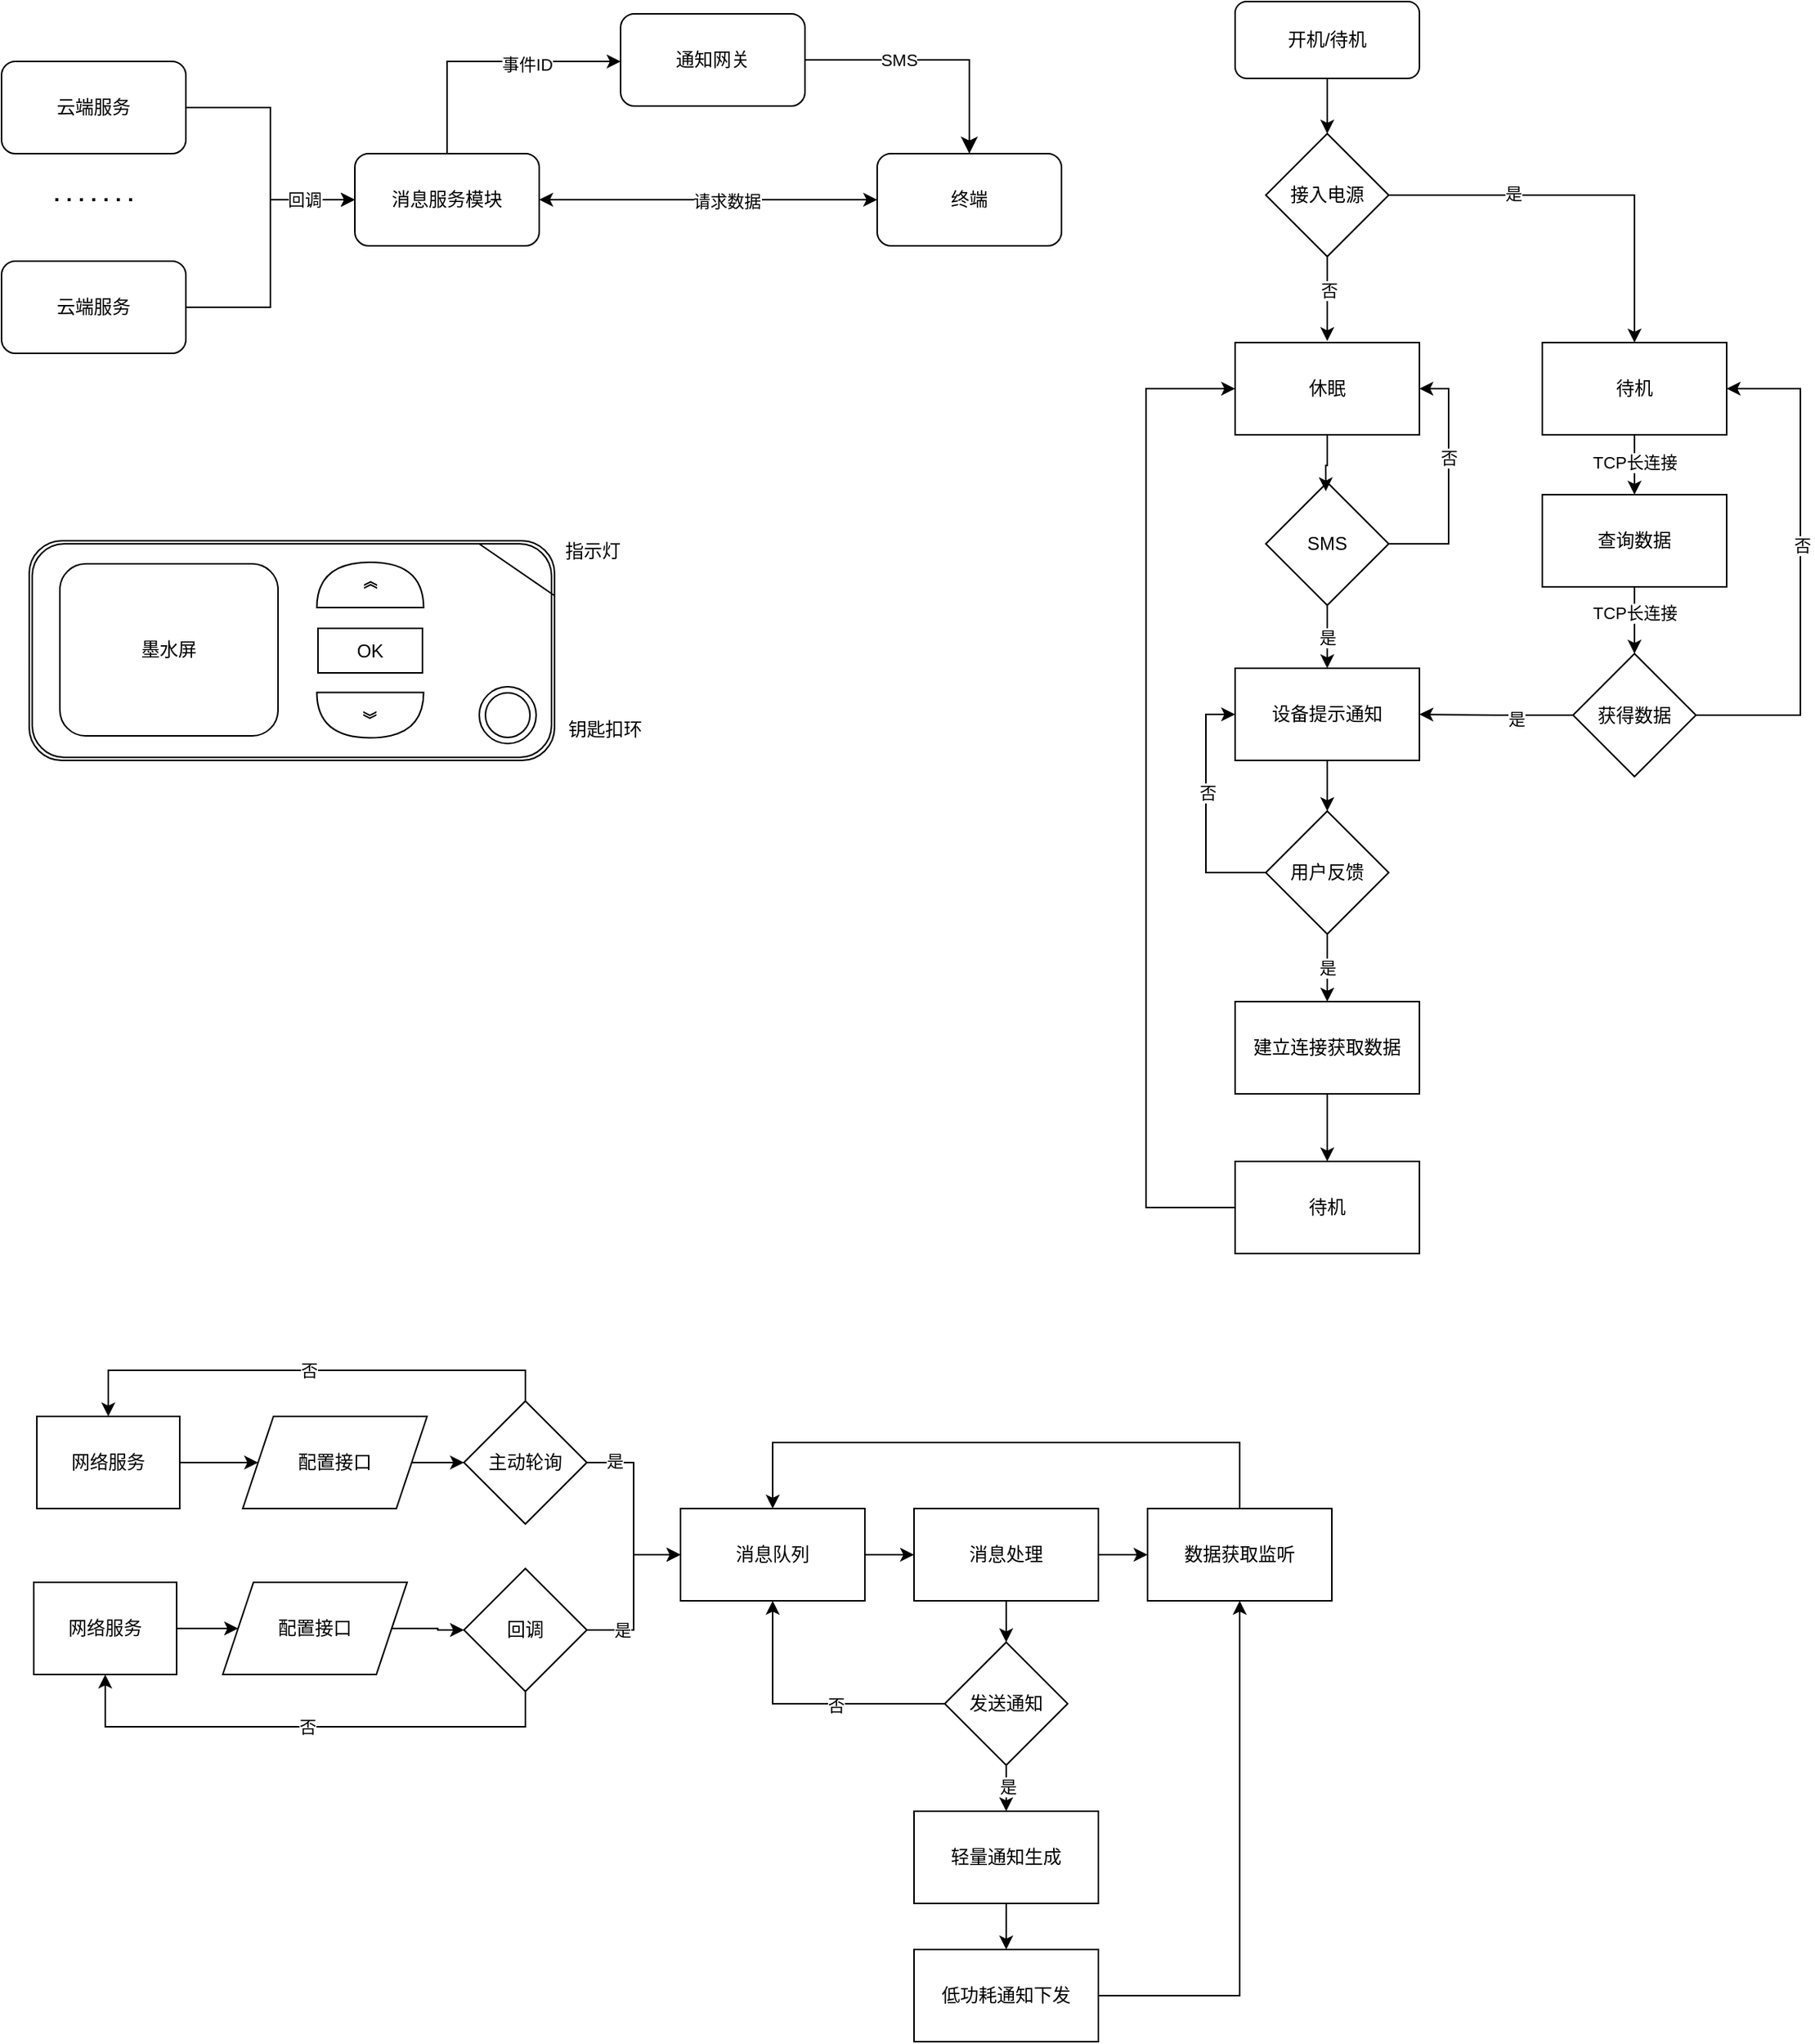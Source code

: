 <mxfile version="28.2.7">
  <diagram name="第 1 页" id="BLHxczqFNCOvNaySz2la">
    <mxGraphModel dx="1002" dy="643" grid="0" gridSize="10" guides="1" tooltips="1" connect="1" arrows="1" fold="1" page="1" pageScale="1" pageWidth="1654" pageHeight="2336" background="none" math="0" shadow="0">
      <root>
        <mxCell id="0" />
        <mxCell id="1" parent="0" />
        <mxCell id="okQbmOmDX8jIjDTs0QQm-19" style="edgeStyle=orthogonalEdgeStyle;rounded=0;orthogonalLoop=1;jettySize=auto;html=1;entryX=0;entryY=0.5;entryDx=0;entryDy=0;" parent="1" source="_JTGUozkz9GowJEmprTf-1" target="okQbmOmDX8jIjDTs0QQm-2" edge="1">
          <mxGeometry relative="1" as="geometry" />
        </mxCell>
        <mxCell id="_JTGUozkz9GowJEmprTf-1" value="云端服务" style="rounded=1;whiteSpace=wrap;html=1;" parent="1" vertex="1">
          <mxGeometry x="63" y="317" width="120" height="60" as="geometry" />
        </mxCell>
        <mxCell id="okQbmOmDX8jIjDTs0QQm-18" style="edgeStyle=orthogonalEdgeStyle;rounded=0;orthogonalLoop=1;jettySize=auto;html=1;entryX=0;entryY=0.5;entryDx=0;entryDy=0;" parent="1" source="okQbmOmDX8jIjDTs0QQm-1" target="okQbmOmDX8jIjDTs0QQm-2" edge="1">
          <mxGeometry relative="1" as="geometry" />
        </mxCell>
        <mxCell id="okQbmOmDX8jIjDTs0QQm-20" value="回调" style="edgeLabel;html=1;align=center;verticalAlign=middle;resizable=0;points=[];" parent="okQbmOmDX8jIjDTs0QQm-18" vertex="1" connectable="0">
          <mxGeometry x="0.612" relative="1" as="geometry">
            <mxPoint as="offset" />
          </mxGeometry>
        </mxCell>
        <mxCell id="okQbmOmDX8jIjDTs0QQm-1" value="云端服务" style="rounded=1;whiteSpace=wrap;html=1;" parent="1" vertex="1">
          <mxGeometry x="63" y="187" width="120" height="60" as="geometry" />
        </mxCell>
        <mxCell id="okQbmOmDX8jIjDTs0QQm-13" style="edgeStyle=orthogonalEdgeStyle;rounded=0;orthogonalLoop=1;jettySize=auto;html=1;entryX=0;entryY=0.5;entryDx=0;entryDy=0;" parent="1" source="okQbmOmDX8jIjDTs0QQm-2" target="okQbmOmDX8jIjDTs0QQm-3" edge="1">
          <mxGeometry relative="1" as="geometry">
            <Array as="points">
              <mxPoint x="353" y="187" />
            </Array>
          </mxGeometry>
        </mxCell>
        <mxCell id="okQbmOmDX8jIjDTs0QQm-21" value="事件ID" style="edgeLabel;html=1;align=center;verticalAlign=middle;resizable=0;points=[];" parent="okQbmOmDX8jIjDTs0QQm-13" vertex="1" connectable="0">
          <mxGeometry x="0.282" y="-2" relative="1" as="geometry">
            <mxPoint as="offset" />
          </mxGeometry>
        </mxCell>
        <mxCell id="okQbmOmDX8jIjDTs0QQm-2" value="消息服务模块" style="rounded=1;whiteSpace=wrap;html=1;" parent="1" vertex="1">
          <mxGeometry x="293" y="247" width="120" height="60" as="geometry" />
        </mxCell>
        <mxCell id="okQbmOmDX8jIjDTs0QQm-3" value="通知网关" style="rounded=1;whiteSpace=wrap;html=1;" parent="1" vertex="1">
          <mxGeometry x="466" y="156" width="120" height="60" as="geometry" />
        </mxCell>
        <mxCell id="okQbmOmDX8jIjDTs0QQm-15" style="edgeStyle=orthogonalEdgeStyle;rounded=0;orthogonalLoop=1;jettySize=auto;html=1;entryX=1;entryY=0.5;entryDx=0;entryDy=0;startArrow=classic;startFill=1;" parent="1" source="okQbmOmDX8jIjDTs0QQm-4" target="okQbmOmDX8jIjDTs0QQm-2" edge="1">
          <mxGeometry relative="1" as="geometry" />
        </mxCell>
        <mxCell id="okQbmOmDX8jIjDTs0QQm-16" value="请求数据" style="edgeLabel;html=1;align=center;verticalAlign=middle;resizable=0;points=[];" parent="okQbmOmDX8jIjDTs0QQm-15" vertex="1" connectable="0">
          <mxGeometry x="-0.109" y="1" relative="1" as="geometry">
            <mxPoint as="offset" />
          </mxGeometry>
        </mxCell>
        <mxCell id="okQbmOmDX8jIjDTs0QQm-4" value="终端" style="rounded=1;whiteSpace=wrap;html=1;" parent="1" vertex="1">
          <mxGeometry x="633" y="247" width="120" height="60" as="geometry" />
        </mxCell>
        <mxCell id="okQbmOmDX8jIjDTs0QQm-8" value="" style="endArrow=none;dashed=1;html=1;dashPattern=1 3;strokeWidth=2;rounded=0;" parent="1" edge="1">
          <mxGeometry width="50" height="50" relative="1" as="geometry">
            <mxPoint x="98" y="277" as="sourcePoint" />
            <mxPoint x="153" y="277" as="targetPoint" />
          </mxGeometry>
        </mxCell>
        <mxCell id="okQbmOmDX8jIjDTs0QQm-10" value="" style="edgeStyle=segmentEdgeStyle;endArrow=classic;html=1;curved=0;rounded=0;endSize=8;startSize=8;exitX=1;exitY=0.5;exitDx=0;exitDy=0;entryX=0.5;entryY=0;entryDx=0;entryDy=0;" parent="1" source="okQbmOmDX8jIjDTs0QQm-3" target="okQbmOmDX8jIjDTs0QQm-4" edge="1">
          <mxGeometry width="50" height="50" relative="1" as="geometry">
            <mxPoint x="423" y="327" as="sourcePoint" />
            <mxPoint x="473" y="277" as="targetPoint" />
          </mxGeometry>
        </mxCell>
        <mxCell id="okQbmOmDX8jIjDTs0QQm-17" value="SMS" style="edgeLabel;html=1;align=center;verticalAlign=middle;resizable=0;points=[];" parent="okQbmOmDX8jIjDTs0QQm-10" vertex="1" connectable="0">
          <mxGeometry x="-0.271" relative="1" as="geometry">
            <mxPoint as="offset" />
          </mxGeometry>
        </mxCell>
        <mxCell id="okQbmOmDX8jIjDTs0QQm-22" value="" style="shape=ext;double=1;rounded=1;whiteSpace=wrap;html=1;" parent="1" vertex="1">
          <mxGeometry x="81" y="499" width="342" height="143" as="geometry" />
        </mxCell>
        <mxCell id="okQbmOmDX8jIjDTs0QQm-23" value="" style="ellipse;shape=doubleEllipse;whiteSpace=wrap;html=1;aspect=fixed;" parent="1" vertex="1">
          <mxGeometry x="374" y="594" width="37" height="37" as="geometry" />
        </mxCell>
        <mxCell id="okQbmOmDX8jIjDTs0QQm-25" value="墨水屏" style="rounded=1;whiteSpace=wrap;html=1;" parent="1" vertex="1">
          <mxGeometry x="101" y="514" width="142" height="112" as="geometry" />
        </mxCell>
        <mxCell id="okQbmOmDX8jIjDTs0QQm-28" value="" style="endArrow=none;html=1;rounded=0;entryX=1;entryY=0.25;entryDx=0;entryDy=0;exitX=0.856;exitY=0.013;exitDx=0;exitDy=0;exitPerimeter=0;" parent="1" source="okQbmOmDX8jIjDTs0QQm-22" target="okQbmOmDX8jIjDTs0QQm-22" edge="1">
          <mxGeometry width="50" height="50" relative="1" as="geometry">
            <mxPoint x="503" y="570" as="sourcePoint" />
            <mxPoint x="332" y="533" as="targetPoint" />
          </mxGeometry>
        </mxCell>
        <mxCell id="okQbmOmDX8jIjDTs0QQm-29" value="指示灯" style="text;html=1;whiteSpace=wrap;strokeColor=none;fillColor=none;align=center;verticalAlign=middle;rounded=0;" parent="1" vertex="1">
          <mxGeometry x="418" y="491" width="60" height="30" as="geometry" />
        </mxCell>
        <mxCell id="okQbmOmDX8jIjDTs0QQm-30" value="OK" style="rounded=0;whiteSpace=wrap;html=1;" parent="1" vertex="1">
          <mxGeometry x="269" y="556" width="68" height="29" as="geometry" />
        </mxCell>
        <mxCell id="okQbmOmDX8jIjDTs0QQm-31" value="》" style="shape=or;whiteSpace=wrap;html=1;rotation=-90;" parent="1" vertex="1">
          <mxGeometry x="288.25" y="493" width="29.5" height="69.5" as="geometry" />
        </mxCell>
        <mxCell id="okQbmOmDX8jIjDTs0QQm-32" value="》" style="shape=or;whiteSpace=wrap;html=1;rotation=90;" parent="1" vertex="1">
          <mxGeometry x="288.25" y="577.75" width="29.5" height="69.5" as="geometry" />
        </mxCell>
        <mxCell id="okQbmOmDX8jIjDTs0QQm-33" value="钥匙扣环" style="text;html=1;whiteSpace=wrap;strokeColor=none;fillColor=none;align=center;verticalAlign=middle;rounded=0;" parent="1" vertex="1">
          <mxGeometry x="426" y="607" width="60" height="30" as="geometry" />
        </mxCell>
        <mxCell id="hNukMbF0xViGN7CD2gVr-18" style="edgeStyle=orthogonalEdgeStyle;rounded=0;orthogonalLoop=1;jettySize=auto;html=1;" edge="1" parent="1" source="hNukMbF0xViGN7CD2gVr-1">
          <mxGeometry relative="1" as="geometry">
            <mxPoint x="926" y="369.037" as="targetPoint" />
          </mxGeometry>
        </mxCell>
        <mxCell id="hNukMbF0xViGN7CD2gVr-95" value="否" style="edgeLabel;html=1;align=center;verticalAlign=middle;resizable=0;points=[];" vertex="1" connectable="0" parent="hNukMbF0xViGN7CD2gVr-18">
          <mxGeometry x="-0.219" y="1" relative="1" as="geometry">
            <mxPoint as="offset" />
          </mxGeometry>
        </mxCell>
        <mxCell id="hNukMbF0xViGN7CD2gVr-19" style="edgeStyle=orthogonalEdgeStyle;rounded=0;orthogonalLoop=1;jettySize=auto;html=1;entryX=0.5;entryY=0;entryDx=0;entryDy=0;" edge="1" parent="1" source="hNukMbF0xViGN7CD2gVr-1" target="hNukMbF0xViGN7CD2gVr-7">
          <mxGeometry relative="1" as="geometry" />
        </mxCell>
        <mxCell id="hNukMbF0xViGN7CD2gVr-96" value="是" style="edgeLabel;html=1;align=center;verticalAlign=middle;resizable=0;points=[];" vertex="1" connectable="0" parent="hNukMbF0xViGN7CD2gVr-19">
          <mxGeometry x="-0.367" y="2" relative="1" as="geometry">
            <mxPoint y="1" as="offset" />
          </mxGeometry>
        </mxCell>
        <mxCell id="hNukMbF0xViGN7CD2gVr-1" value="接入电源" style="rhombus;whiteSpace=wrap;html=1;" vertex="1" parent="1">
          <mxGeometry x="886" y="234" width="80" height="80" as="geometry" />
        </mxCell>
        <mxCell id="hNukMbF0xViGN7CD2gVr-17" style="edgeStyle=orthogonalEdgeStyle;rounded=0;orthogonalLoop=1;jettySize=auto;html=1;entryX=0.5;entryY=0;entryDx=0;entryDy=0;" edge="1" parent="1" source="hNukMbF0xViGN7CD2gVr-6" target="hNukMbF0xViGN7CD2gVr-1">
          <mxGeometry relative="1" as="geometry" />
        </mxCell>
        <mxCell id="hNukMbF0xViGN7CD2gVr-6" value="开机/待机" style="rounded=1;whiteSpace=wrap;html=1;" vertex="1" parent="1">
          <mxGeometry x="866" y="148" width="120" height="50" as="geometry" />
        </mxCell>
        <mxCell id="hNukMbF0xViGN7CD2gVr-39" style="edgeStyle=orthogonalEdgeStyle;rounded=0;orthogonalLoop=1;jettySize=auto;html=1;" edge="1" parent="1" source="hNukMbF0xViGN7CD2gVr-7" target="hNukMbF0xViGN7CD2gVr-38">
          <mxGeometry relative="1" as="geometry" />
        </mxCell>
        <mxCell id="hNukMbF0xViGN7CD2gVr-40" value="TCP长连接" style="edgeLabel;html=1;align=center;verticalAlign=middle;resizable=0;points=[];" vertex="1" connectable="0" parent="hNukMbF0xViGN7CD2gVr-39">
          <mxGeometry x="-0.153" relative="1" as="geometry">
            <mxPoint as="offset" />
          </mxGeometry>
        </mxCell>
        <mxCell id="hNukMbF0xViGN7CD2gVr-7" value="待机" style="rounded=0;whiteSpace=wrap;html=1;" vertex="1" parent="1">
          <mxGeometry x="1066" y="370" width="120" height="60" as="geometry" />
        </mxCell>
        <mxCell id="hNukMbF0xViGN7CD2gVr-8" value="休眠" style="rounded=0;whiteSpace=wrap;html=1;" vertex="1" parent="1">
          <mxGeometry x="866" y="370" width="120" height="60" as="geometry" />
        </mxCell>
        <mxCell id="hNukMbF0xViGN7CD2gVr-10" style="edgeStyle=orthogonalEdgeStyle;rounded=0;orthogonalLoop=1;jettySize=auto;html=1;entryX=1;entryY=0.5;entryDx=0;entryDy=0;exitX=1;exitY=0.5;exitDx=0;exitDy=0;" edge="1" parent="1" source="hNukMbF0xViGN7CD2gVr-9" target="hNukMbF0xViGN7CD2gVr-8">
          <mxGeometry relative="1" as="geometry">
            <Array as="points">
              <mxPoint x="1005" y="501" />
              <mxPoint x="1005" y="400" />
            </Array>
          </mxGeometry>
        </mxCell>
        <mxCell id="hNukMbF0xViGN7CD2gVr-11" value="否" style="edgeLabel;html=1;align=center;verticalAlign=middle;resizable=0;points=[];" vertex="1" connectable="0" parent="hNukMbF0xViGN7CD2gVr-10">
          <mxGeometry x="-0.078" relative="1" as="geometry">
            <mxPoint y="-22" as="offset" />
          </mxGeometry>
        </mxCell>
        <mxCell id="hNukMbF0xViGN7CD2gVr-15" value="是" style="edgeStyle=orthogonalEdgeStyle;rounded=0;orthogonalLoop=1;jettySize=auto;html=1;exitX=0.5;exitY=1;exitDx=0;exitDy=0;entryX=0.5;entryY=0;entryDx=0;entryDy=0;" edge="1" parent="1" source="hNukMbF0xViGN7CD2gVr-9" target="hNukMbF0xViGN7CD2gVr-23">
          <mxGeometry relative="1" as="geometry">
            <mxPoint x="926" y="607" as="targetPoint" />
          </mxGeometry>
        </mxCell>
        <mxCell id="hNukMbF0xViGN7CD2gVr-9" value="SMS" style="rhombus;whiteSpace=wrap;html=1;" vertex="1" parent="1">
          <mxGeometry x="886" y="461" width="80" height="80" as="geometry" />
        </mxCell>
        <mxCell id="hNukMbF0xViGN7CD2gVr-12" style="edgeStyle=orthogonalEdgeStyle;rounded=0;orthogonalLoop=1;jettySize=auto;html=1;entryX=0.488;entryY=0.072;entryDx=0;entryDy=0;entryPerimeter=0;" edge="1" parent="1" source="hNukMbF0xViGN7CD2gVr-8" target="hNukMbF0xViGN7CD2gVr-9">
          <mxGeometry relative="1" as="geometry" />
        </mxCell>
        <mxCell id="hNukMbF0xViGN7CD2gVr-25" style="edgeStyle=orthogonalEdgeStyle;rounded=0;orthogonalLoop=1;jettySize=auto;html=1;entryX=0.5;entryY=0;entryDx=0;entryDy=0;" edge="1" parent="1" source="hNukMbF0xViGN7CD2gVr-23" target="hNukMbF0xViGN7CD2gVr-24">
          <mxGeometry relative="1" as="geometry" />
        </mxCell>
        <mxCell id="hNukMbF0xViGN7CD2gVr-23" value="设备提示通知" style="rounded=0;whiteSpace=wrap;html=1;" vertex="1" parent="1">
          <mxGeometry x="866" y="582" width="120" height="60" as="geometry" />
        </mxCell>
        <mxCell id="hNukMbF0xViGN7CD2gVr-30" value="是" style="edgeStyle=orthogonalEdgeStyle;rounded=0;orthogonalLoop=1;jettySize=auto;html=1;entryX=0.5;entryY=0;entryDx=0;entryDy=0;" edge="1" parent="1" source="hNukMbF0xViGN7CD2gVr-24" target="hNukMbF0xViGN7CD2gVr-29">
          <mxGeometry relative="1" as="geometry" />
        </mxCell>
        <mxCell id="hNukMbF0xViGN7CD2gVr-32" style="edgeStyle=orthogonalEdgeStyle;rounded=0;orthogonalLoop=1;jettySize=auto;html=1;entryX=0;entryY=0.5;entryDx=0;entryDy=0;exitX=0;exitY=0.5;exitDx=0;exitDy=0;" edge="1" parent="1" source="hNukMbF0xViGN7CD2gVr-24" target="hNukMbF0xViGN7CD2gVr-23">
          <mxGeometry relative="1" as="geometry">
            <Array as="points">
              <mxPoint x="847" y="715" />
              <mxPoint x="847" y="612" />
            </Array>
          </mxGeometry>
        </mxCell>
        <mxCell id="hNukMbF0xViGN7CD2gVr-33" value="否" style="edgeLabel;html=1;align=center;verticalAlign=middle;resizable=0;points=[];" vertex="1" connectable="0" parent="hNukMbF0xViGN7CD2gVr-32">
          <mxGeometry x="0.134" y="-1" relative="1" as="geometry">
            <mxPoint as="offset" />
          </mxGeometry>
        </mxCell>
        <mxCell id="hNukMbF0xViGN7CD2gVr-24" value="用户反馈" style="rhombus;whiteSpace=wrap;html=1;" vertex="1" parent="1">
          <mxGeometry x="886" y="675" width="80" height="80" as="geometry" />
        </mxCell>
        <mxCell id="hNukMbF0xViGN7CD2gVr-34" style="edgeStyle=orthogonalEdgeStyle;rounded=0;orthogonalLoop=1;jettySize=auto;html=1;entryX=0;entryY=0.5;entryDx=0;entryDy=0;exitX=1;exitY=0.5;exitDx=0;exitDy=0;" edge="1" parent="1" source="hNukMbF0xViGN7CD2gVr-35" target="hNukMbF0xViGN7CD2gVr-8">
          <mxGeometry relative="1" as="geometry">
            <Array as="points">
              <mxPoint x="808" y="933" />
              <mxPoint x="808" y="400" />
            </Array>
          </mxGeometry>
        </mxCell>
        <mxCell id="hNukMbF0xViGN7CD2gVr-36" style="edgeStyle=orthogonalEdgeStyle;rounded=0;orthogonalLoop=1;jettySize=auto;html=1;entryX=0.5;entryY=0;entryDx=0;entryDy=0;" edge="1" parent="1" source="hNukMbF0xViGN7CD2gVr-29" target="hNukMbF0xViGN7CD2gVr-35">
          <mxGeometry relative="1" as="geometry" />
        </mxCell>
        <mxCell id="hNukMbF0xViGN7CD2gVr-29" value="建立连接获取数据" style="rounded=0;whiteSpace=wrap;html=1;" vertex="1" parent="1">
          <mxGeometry x="866" y="799" width="120" height="60" as="geometry" />
        </mxCell>
        <mxCell id="hNukMbF0xViGN7CD2gVr-35" value="待机" style="rounded=0;whiteSpace=wrap;html=1;" vertex="1" parent="1">
          <mxGeometry x="866" y="903" width="120" height="60" as="geometry" />
        </mxCell>
        <mxCell id="hNukMbF0xViGN7CD2gVr-43" style="edgeStyle=orthogonalEdgeStyle;rounded=0;orthogonalLoop=1;jettySize=auto;html=1;entryX=0.5;entryY=0;entryDx=0;entryDy=0;" edge="1" parent="1" source="hNukMbF0xViGN7CD2gVr-38" target="hNukMbF0xViGN7CD2gVr-41">
          <mxGeometry relative="1" as="geometry" />
        </mxCell>
        <mxCell id="hNukMbF0xViGN7CD2gVr-48" value="TCP长连接" style="edgeLabel;html=1;align=center;verticalAlign=middle;resizable=0;points=[];" vertex="1" connectable="0" parent="hNukMbF0xViGN7CD2gVr-43">
          <mxGeometry x="-0.214" relative="1" as="geometry">
            <mxPoint as="offset" />
          </mxGeometry>
        </mxCell>
        <mxCell id="hNukMbF0xViGN7CD2gVr-38" value="查询数据" style="rounded=0;whiteSpace=wrap;html=1;" vertex="1" parent="1">
          <mxGeometry x="1066" y="469" width="120" height="60" as="geometry" />
        </mxCell>
        <mxCell id="hNukMbF0xViGN7CD2gVr-44" style="edgeStyle=orthogonalEdgeStyle;rounded=0;orthogonalLoop=1;jettySize=auto;html=1;entryX=1;entryY=0.5;entryDx=0;entryDy=0;" edge="1" parent="1" source="hNukMbF0xViGN7CD2gVr-41" target="hNukMbF0xViGN7CD2gVr-23">
          <mxGeometry relative="1" as="geometry" />
        </mxCell>
        <mxCell id="hNukMbF0xViGN7CD2gVr-46" value="是" style="edgeLabel;html=1;align=center;verticalAlign=middle;resizable=0;points=[];" vertex="1" connectable="0" parent="hNukMbF0xViGN7CD2gVr-44">
          <mxGeometry x="-0.263" y="2" relative="1" as="geometry">
            <mxPoint as="offset" />
          </mxGeometry>
        </mxCell>
        <mxCell id="hNukMbF0xViGN7CD2gVr-47" style="edgeStyle=orthogonalEdgeStyle;rounded=0;orthogonalLoop=1;jettySize=auto;html=1;entryX=1;entryY=0.5;entryDx=0;entryDy=0;" edge="1" parent="1" source="hNukMbF0xViGN7CD2gVr-41" target="hNukMbF0xViGN7CD2gVr-7">
          <mxGeometry relative="1" as="geometry">
            <Array as="points">
              <mxPoint x="1234" y="612" />
              <mxPoint x="1234" y="400" />
            </Array>
          </mxGeometry>
        </mxCell>
        <mxCell id="hNukMbF0xViGN7CD2gVr-49" value="否" style="edgeLabel;html=1;align=center;verticalAlign=middle;resizable=0;points=[];" vertex="1" connectable="0" parent="hNukMbF0xViGN7CD2gVr-47">
          <mxGeometry x="0.089" y="-1" relative="1" as="geometry">
            <mxPoint as="offset" />
          </mxGeometry>
        </mxCell>
        <mxCell id="hNukMbF0xViGN7CD2gVr-41" value="获得数据" style="rhombus;whiteSpace=wrap;html=1;" vertex="1" parent="1">
          <mxGeometry x="1086" y="572.5" width="80" height="80" as="geometry" />
        </mxCell>
        <mxCell id="hNukMbF0xViGN7CD2gVr-82" style="edgeStyle=orthogonalEdgeStyle;rounded=0;orthogonalLoop=1;jettySize=auto;html=1;entryX=0.5;entryY=0;entryDx=0;entryDy=0;exitX=0.5;exitY=0;exitDx=0;exitDy=0;" edge="1" parent="1" source="hNukMbF0xViGN7CD2gVr-50" target="hNukMbF0xViGN7CD2gVr-59">
          <mxGeometry relative="1" as="geometry">
            <Array as="points">
              <mxPoint x="869" y="1086" />
              <mxPoint x="565" y="1086" />
            </Array>
          </mxGeometry>
        </mxCell>
        <mxCell id="hNukMbF0xViGN7CD2gVr-50" value="数据获取监听" style="rounded=0;whiteSpace=wrap;html=1;" vertex="1" parent="1">
          <mxGeometry x="809" y="1129" width="120" height="60" as="geometry" />
        </mxCell>
        <mxCell id="hNukMbF0xViGN7CD2gVr-60" style="edgeStyle=orthogonalEdgeStyle;rounded=0;orthogonalLoop=1;jettySize=auto;html=1;exitX=1;exitY=0.5;exitDx=0;exitDy=0;entryX=0;entryY=0.5;entryDx=0;entryDy=0;" edge="1" parent="1" source="hNukMbF0xViGN7CD2gVr-64" target="hNukMbF0xViGN7CD2gVr-59">
          <mxGeometry relative="1" as="geometry" />
        </mxCell>
        <mxCell id="hNukMbF0xViGN7CD2gVr-71" value="是" style="edgeLabel;html=1;align=center;verticalAlign=middle;resizable=0;points=[];" vertex="1" connectable="0" parent="hNukMbF0xViGN7CD2gVr-60">
          <mxGeometry x="-0.595" relative="1" as="geometry">
            <mxPoint as="offset" />
          </mxGeometry>
        </mxCell>
        <mxCell id="hNukMbF0xViGN7CD2gVr-52" value="配置接口" style="shape=parallelogram;perimeter=parallelogramPerimeter;whiteSpace=wrap;html=1;fixedSize=1;" vertex="1" parent="1">
          <mxGeometry x="207" y="1177" width="120" height="60" as="geometry" />
        </mxCell>
        <mxCell id="hNukMbF0xViGN7CD2gVr-58" style="edgeStyle=orthogonalEdgeStyle;rounded=0;orthogonalLoop=1;jettySize=auto;html=1;entryX=0;entryY=0.5;entryDx=0;entryDy=0;" edge="1" parent="1" source="hNukMbF0xViGN7CD2gVr-55" target="hNukMbF0xViGN7CD2gVr-52">
          <mxGeometry relative="1" as="geometry" />
        </mxCell>
        <mxCell id="hNukMbF0xViGN7CD2gVr-55" value="网络服务" style="rounded=0;whiteSpace=wrap;html=1;" vertex="1" parent="1">
          <mxGeometry x="84" y="1177" width="93" height="60" as="geometry" />
        </mxCell>
        <mxCell id="hNukMbF0xViGN7CD2gVr-76" style="edgeStyle=orthogonalEdgeStyle;rounded=0;orthogonalLoop=1;jettySize=auto;html=1;exitX=1;exitY=0.5;exitDx=0;exitDy=0;entryX=0;entryY=0.5;entryDx=0;entryDy=0;" edge="1" parent="1" source="hNukMbF0xViGN7CD2gVr-59" target="hNukMbF0xViGN7CD2gVr-75">
          <mxGeometry relative="1" as="geometry" />
        </mxCell>
        <mxCell id="hNukMbF0xViGN7CD2gVr-59" value="消息队列" style="rounded=0;whiteSpace=wrap;html=1;" vertex="1" parent="1">
          <mxGeometry x="505" y="1129" width="120" height="60" as="geometry" />
        </mxCell>
        <mxCell id="hNukMbF0xViGN7CD2gVr-67" style="edgeStyle=orthogonalEdgeStyle;rounded=0;orthogonalLoop=1;jettySize=auto;html=1;entryX=0;entryY=0.5;entryDx=0;entryDy=0;" edge="1" parent="1" source="hNukMbF0xViGN7CD2gVr-62" target="hNukMbF0xViGN7CD2gVr-63">
          <mxGeometry relative="1" as="geometry" />
        </mxCell>
        <mxCell id="hNukMbF0xViGN7CD2gVr-62" value="网络服务" style="rounded=0;whiteSpace=wrap;html=1;" vertex="1" parent="1">
          <mxGeometry x="86" y="1069" width="93" height="60" as="geometry" />
        </mxCell>
        <mxCell id="hNukMbF0xViGN7CD2gVr-68" style="edgeStyle=orthogonalEdgeStyle;rounded=0;orthogonalLoop=1;jettySize=auto;html=1;entryX=0;entryY=0.5;entryDx=0;entryDy=0;" edge="1" parent="1" source="hNukMbF0xViGN7CD2gVr-63" target="hNukMbF0xViGN7CD2gVr-66">
          <mxGeometry relative="1" as="geometry" />
        </mxCell>
        <mxCell id="hNukMbF0xViGN7CD2gVr-63" value="配置接口" style="shape=parallelogram;perimeter=parallelogramPerimeter;whiteSpace=wrap;html=1;fixedSize=1;" vertex="1" parent="1">
          <mxGeometry x="220" y="1069" width="120" height="60" as="geometry" />
        </mxCell>
        <mxCell id="hNukMbF0xViGN7CD2gVr-65" value="" style="edgeStyle=orthogonalEdgeStyle;rounded=0;orthogonalLoop=1;jettySize=auto;html=1;exitX=1;exitY=0.5;exitDx=0;exitDy=0;entryX=0;entryY=0.5;entryDx=0;entryDy=0;" edge="1" parent="1" source="hNukMbF0xViGN7CD2gVr-52" target="hNukMbF0xViGN7CD2gVr-64">
          <mxGeometry relative="1" as="geometry">
            <mxPoint x="363" y="1207" as="sourcePoint" />
            <mxPoint x="650" y="1207" as="targetPoint" />
          </mxGeometry>
        </mxCell>
        <mxCell id="hNukMbF0xViGN7CD2gVr-72" value="否" style="edgeStyle=orthogonalEdgeStyle;rounded=0;orthogonalLoop=1;jettySize=auto;html=1;entryX=0.5;entryY=1;entryDx=0;entryDy=0;" edge="1" parent="1" source="hNukMbF0xViGN7CD2gVr-64" target="hNukMbF0xViGN7CD2gVr-55">
          <mxGeometry relative="1" as="geometry">
            <Array as="points">
              <mxPoint x="404" y="1271" />
              <mxPoint x="131" y="1271" />
            </Array>
          </mxGeometry>
        </mxCell>
        <mxCell id="hNukMbF0xViGN7CD2gVr-64" value="回调" style="rhombus;whiteSpace=wrap;html=1;" vertex="1" parent="1">
          <mxGeometry x="364" y="1168" width="80" height="80" as="geometry" />
        </mxCell>
        <mxCell id="hNukMbF0xViGN7CD2gVr-69" style="edgeStyle=orthogonalEdgeStyle;rounded=0;orthogonalLoop=1;jettySize=auto;html=1;exitX=1;exitY=0.5;exitDx=0;exitDy=0;entryX=0;entryY=0.5;entryDx=0;entryDy=0;" edge="1" parent="1" source="hNukMbF0xViGN7CD2gVr-66" target="hNukMbF0xViGN7CD2gVr-59">
          <mxGeometry relative="1" as="geometry" />
        </mxCell>
        <mxCell id="hNukMbF0xViGN7CD2gVr-70" value="是" style="edgeLabel;html=1;align=center;verticalAlign=middle;resizable=0;points=[];" vertex="1" connectable="0" parent="hNukMbF0xViGN7CD2gVr-69">
          <mxGeometry x="-0.702" y="1" relative="1" as="geometry">
            <mxPoint as="offset" />
          </mxGeometry>
        </mxCell>
        <mxCell id="hNukMbF0xViGN7CD2gVr-73" value="否" style="edgeStyle=orthogonalEdgeStyle;rounded=0;orthogonalLoop=1;jettySize=auto;html=1;exitX=0.5;exitY=0;exitDx=0;exitDy=0;entryX=0.5;entryY=0;entryDx=0;entryDy=0;" edge="1" parent="1" source="hNukMbF0xViGN7CD2gVr-66" target="hNukMbF0xViGN7CD2gVr-62">
          <mxGeometry relative="1" as="geometry" />
        </mxCell>
        <mxCell id="hNukMbF0xViGN7CD2gVr-66" value="主动轮询" style="rhombus;whiteSpace=wrap;html=1;" vertex="1" parent="1">
          <mxGeometry x="364" y="1059" width="80" height="80" as="geometry" />
        </mxCell>
        <mxCell id="hNukMbF0xViGN7CD2gVr-80" style="edgeStyle=orthogonalEdgeStyle;rounded=0;orthogonalLoop=1;jettySize=auto;html=1;exitX=0.5;exitY=1;exitDx=0;exitDy=0;entryX=0.5;entryY=0;entryDx=0;entryDy=0;" edge="1" parent="1" source="hNukMbF0xViGN7CD2gVr-74" target="hNukMbF0xViGN7CD2gVr-84">
          <mxGeometry relative="1" as="geometry">
            <mxPoint x="875" y="1234" as="targetPoint" />
          </mxGeometry>
        </mxCell>
        <mxCell id="hNukMbF0xViGN7CD2gVr-87" value="是" style="edgeLabel;html=1;align=center;verticalAlign=middle;resizable=0;points=[];" vertex="1" connectable="0" parent="hNukMbF0xViGN7CD2gVr-80">
          <mxGeometry x="-0.09" y="1" relative="1" as="geometry">
            <mxPoint as="offset" />
          </mxGeometry>
        </mxCell>
        <mxCell id="hNukMbF0xViGN7CD2gVr-91" style="edgeStyle=orthogonalEdgeStyle;rounded=0;orthogonalLoop=1;jettySize=auto;html=1;entryX=0.5;entryY=1;entryDx=0;entryDy=0;" edge="1" parent="1" source="hNukMbF0xViGN7CD2gVr-74" target="hNukMbF0xViGN7CD2gVr-59">
          <mxGeometry relative="1" as="geometry" />
        </mxCell>
        <mxCell id="hNukMbF0xViGN7CD2gVr-92" value="否" style="edgeLabel;html=1;align=center;verticalAlign=middle;resizable=0;points=[];" vertex="1" connectable="0" parent="hNukMbF0xViGN7CD2gVr-91">
          <mxGeometry x="-0.206" y="1" relative="1" as="geometry">
            <mxPoint as="offset" />
          </mxGeometry>
        </mxCell>
        <mxCell id="hNukMbF0xViGN7CD2gVr-74" value="发送通知" style="rhombus;whiteSpace=wrap;html=1;" vertex="1" parent="1">
          <mxGeometry x="677" y="1216" width="80" height="80" as="geometry" />
        </mxCell>
        <mxCell id="hNukMbF0xViGN7CD2gVr-90" style="edgeStyle=orthogonalEdgeStyle;rounded=0;orthogonalLoop=1;jettySize=auto;html=1;entryX=0.5;entryY=0;entryDx=0;entryDy=0;" edge="1" parent="1" source="hNukMbF0xViGN7CD2gVr-75" target="hNukMbF0xViGN7CD2gVr-74">
          <mxGeometry relative="1" as="geometry" />
        </mxCell>
        <mxCell id="hNukMbF0xViGN7CD2gVr-93" style="edgeStyle=orthogonalEdgeStyle;rounded=0;orthogonalLoop=1;jettySize=auto;html=1;entryX=0;entryY=0.5;entryDx=0;entryDy=0;" edge="1" parent="1" source="hNukMbF0xViGN7CD2gVr-75" target="hNukMbF0xViGN7CD2gVr-50">
          <mxGeometry relative="1" as="geometry" />
        </mxCell>
        <mxCell id="hNukMbF0xViGN7CD2gVr-75" value="消息处理" style="rounded=0;whiteSpace=wrap;html=1;" vertex="1" parent="1">
          <mxGeometry x="657" y="1129" width="120" height="60" as="geometry" />
        </mxCell>
        <mxCell id="hNukMbF0xViGN7CD2gVr-89" style="edgeStyle=orthogonalEdgeStyle;rounded=0;orthogonalLoop=1;jettySize=auto;html=1;exitX=0.5;exitY=1;exitDx=0;exitDy=0;" edge="1" parent="1" source="hNukMbF0xViGN7CD2gVr-84" target="hNukMbF0xViGN7CD2gVr-88">
          <mxGeometry relative="1" as="geometry" />
        </mxCell>
        <mxCell id="hNukMbF0xViGN7CD2gVr-84" value="轻量通知生成" style="rounded=0;whiteSpace=wrap;html=1;" vertex="1" parent="1">
          <mxGeometry x="657" y="1326" width="120" height="60" as="geometry" />
        </mxCell>
        <mxCell id="hNukMbF0xViGN7CD2gVr-94" style="edgeStyle=orthogonalEdgeStyle;rounded=0;orthogonalLoop=1;jettySize=auto;html=1;" edge="1" parent="1" source="hNukMbF0xViGN7CD2gVr-88" target="hNukMbF0xViGN7CD2gVr-50">
          <mxGeometry relative="1" as="geometry" />
        </mxCell>
        <mxCell id="hNukMbF0xViGN7CD2gVr-88" value="低功耗通知下发" style="rounded=0;whiteSpace=wrap;html=1;" vertex="1" parent="1">
          <mxGeometry x="657" y="1416" width="120" height="60" as="geometry" />
        </mxCell>
      </root>
    </mxGraphModel>
  </diagram>
</mxfile>
